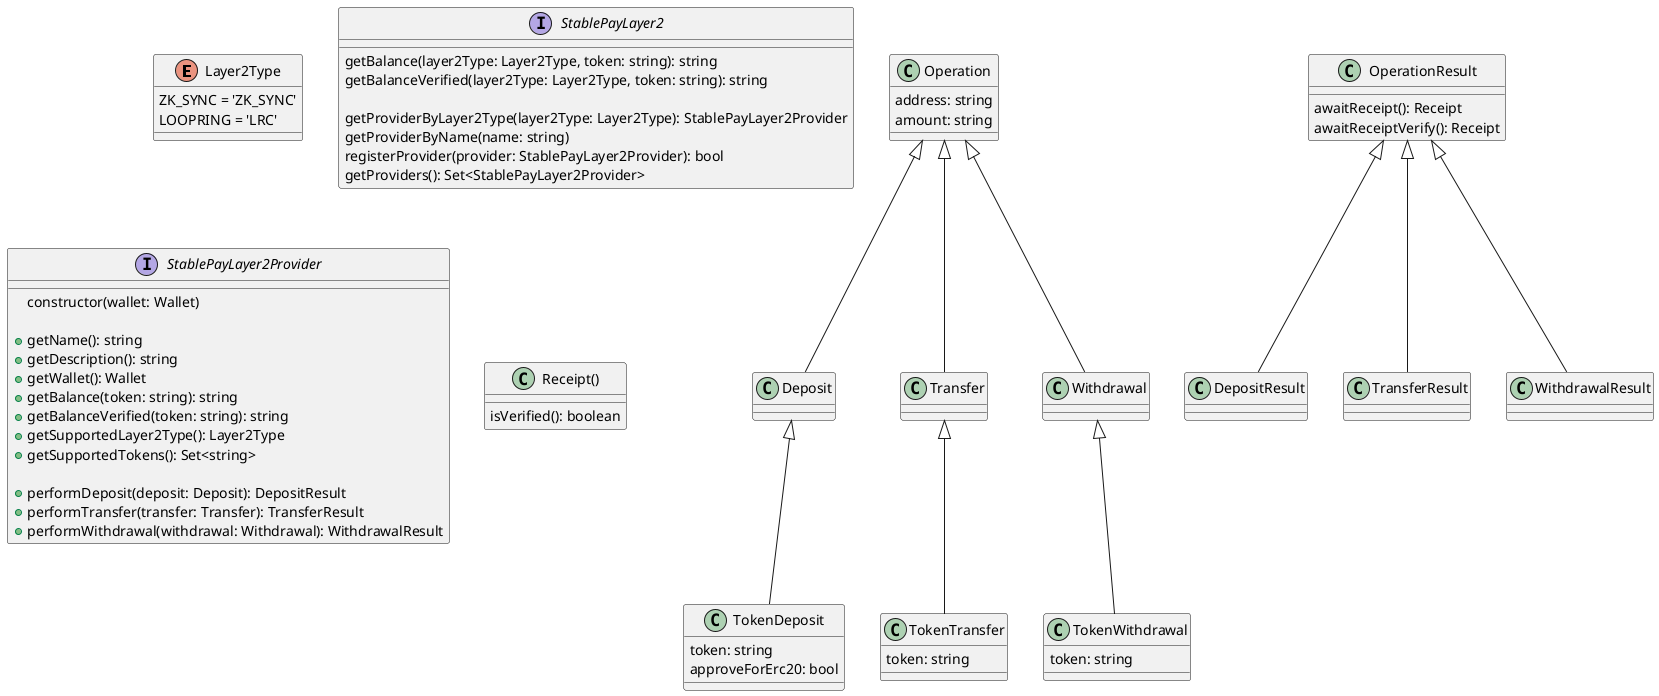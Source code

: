 @startuml covid sos datamodel

enum Layer2Type {
  ZK_SYNC = 'ZK_SYNC'
  LOOPRING = 'LRC'
}

class Operation {
  address: string
  amount: string
}

class Deposit {
}
Operation <|-- Deposit
class TokenDeposit {
  token: string
  approveForErc20: bool
}
Deposit <|-- TokenDeposit

class Transfer {
}
Operation <|-- Transfer
class TokenTransfer {
  token: string
}
Transfer <|-- TokenTransfer

class Withdrawal {
}
Operation <|-- Withdrawal
class TokenWithdrawal {
  token: string
}
Withdrawal <|-- TokenWithdrawal


interface StablePayLayer2 {
  getBalance(layer2Type: Layer2Type, token: string): string
  getBalanceVerified(layer2Type: Layer2Type, token: string): string

  getProviderByLayer2Type(layer2Type: Layer2Type): StablePayLayer2Provider
  getProviderByName(name: string)
  registerProvider(provider: StablePayLayer2Provider): bool
  getProviders(): Set<StablePayLayer2Provider>
}

interface StablePayLayer2Provider {
  constructor(wallet: Wallet)

  + getName(): string
  + getDescription(): string
  + getWallet(): Wallet
  + getBalance(token: string): string
  + getBalanceVerified(token: string): string
  + getSupportedLayer2Type(): Layer2Type
  + getSupportedTokens(): Set<string>

  + performDeposit(deposit: Deposit): DepositResult
  + performTransfer(transfer: Transfer): TransferResult
  + performWithdrawal(withdrawal: Withdrawal): WithdrawalResult
}

class OperationResult {
  awaitReceipt(): Receipt
  awaitReceiptVerify(): Receipt
}

class DepositResult {
}
OperationResult <|-- DepositResult

class TransferResult {
}
OperationResult <|-- TransferResult

class WithdrawalResult {
}
OperationResult <|-- WithdrawalResult

class Receipt() {
  isVerified(): boolean
}



' class CollectionCenter {
'   *name: string
'   address : string
'   *email: string
'   province: string
'   canton: string
'   distrito: string
'   exactAddress: string
' }

' class Manager {
'   *documentId: string
' }

' class Carrier {
'   *address : string
' }

' class Merchandise {
'   *arrivalTime: DateTime
'   *collectionCenter: CollectionCenter
'   *photo: Image
'   description: string
'   departureTime: DateTime
' }

' class AidPackage {
'   *beneficiary: Beneficiary
'   *status: AidPackageStatusType
'   *description: string
'   *photo: Image
'   *collectionCenter: CollectionCenter
'   carrier: Carrier
' }

' enum RoleType {
'   Director = 4
'   Manager = 3
'   Carrier = 2
'   Visitor = 1
'   Beneficiary = 0
' }

' enum AidPackageStatusType {
'   New
'   Approved
'   Rejected
'   InTransit
'   Delivered
' }

' enum BeneficiaryType {
'   Critical = 3
'   Accepted = 2
'   Rejected = 1
' }

' AidPackage "0..*" -- "1" CollectionCenter
' Manager "0..1" -- "1..* centers" CollectionCenter : manage >
' CollectionCenter "  1 collectionCenter" -- "0..* products" Merchandise : has >
' Carrier "0..1 carrier" -- AidPackage : delivers >
' Carrier "0..*" -- "0..1" CollectionCenter : affiliated to >
' Beneficiary "1 beneficiary" -- AidPackage : AidPackages >
@enduml
